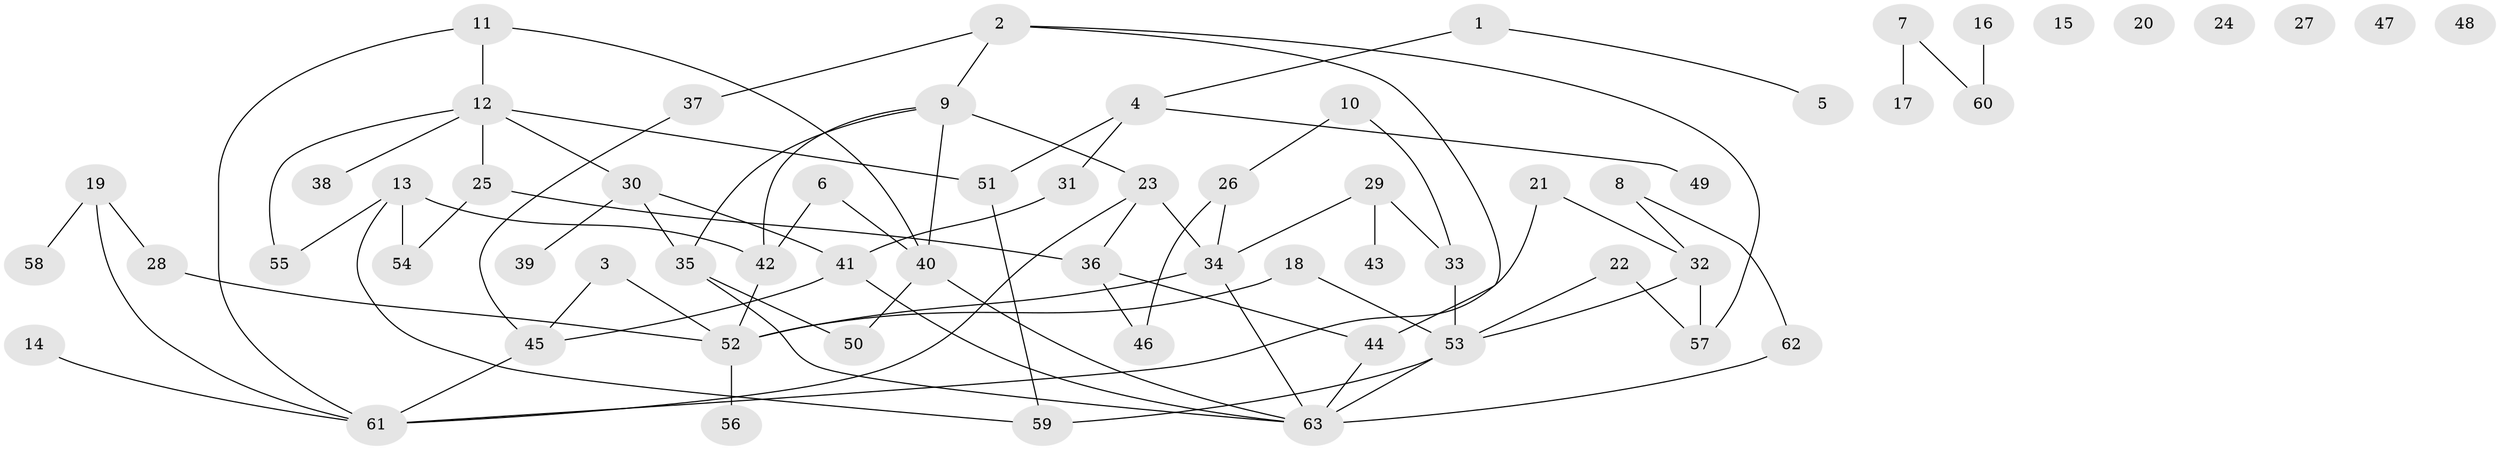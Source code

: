 // Generated by graph-tools (version 1.1) at 2025/40/03/09/25 04:40:51]
// undirected, 63 vertices, 83 edges
graph export_dot {
graph [start="1"]
  node [color=gray90,style=filled];
  1;
  2;
  3;
  4;
  5;
  6;
  7;
  8;
  9;
  10;
  11;
  12;
  13;
  14;
  15;
  16;
  17;
  18;
  19;
  20;
  21;
  22;
  23;
  24;
  25;
  26;
  27;
  28;
  29;
  30;
  31;
  32;
  33;
  34;
  35;
  36;
  37;
  38;
  39;
  40;
  41;
  42;
  43;
  44;
  45;
  46;
  47;
  48;
  49;
  50;
  51;
  52;
  53;
  54;
  55;
  56;
  57;
  58;
  59;
  60;
  61;
  62;
  63;
  1 -- 4;
  1 -- 5;
  2 -- 9;
  2 -- 37;
  2 -- 44;
  2 -- 57;
  3 -- 45;
  3 -- 52;
  4 -- 31;
  4 -- 49;
  4 -- 51;
  6 -- 40;
  6 -- 42;
  7 -- 17;
  7 -- 60;
  8 -- 32;
  8 -- 62;
  9 -- 23;
  9 -- 35;
  9 -- 40;
  9 -- 42;
  10 -- 26;
  10 -- 33;
  11 -- 12;
  11 -- 40;
  11 -- 61;
  12 -- 25;
  12 -- 30;
  12 -- 38;
  12 -- 51;
  12 -- 55;
  13 -- 42;
  13 -- 54;
  13 -- 55;
  13 -- 59;
  14 -- 61;
  16 -- 60;
  18 -- 52;
  18 -- 53;
  19 -- 28;
  19 -- 58;
  19 -- 61;
  21 -- 32;
  21 -- 61;
  22 -- 53;
  22 -- 57;
  23 -- 34;
  23 -- 36;
  23 -- 61;
  25 -- 36;
  25 -- 54;
  26 -- 34;
  26 -- 46;
  28 -- 52;
  29 -- 33;
  29 -- 34;
  29 -- 43;
  30 -- 35;
  30 -- 39;
  30 -- 41;
  31 -- 41;
  32 -- 53;
  32 -- 57;
  33 -- 53;
  34 -- 52;
  34 -- 63;
  35 -- 50;
  35 -- 63;
  36 -- 44;
  36 -- 46;
  37 -- 45;
  40 -- 50;
  40 -- 63;
  41 -- 45;
  41 -- 63;
  42 -- 52;
  44 -- 63;
  45 -- 61;
  51 -- 59;
  52 -- 56;
  53 -- 59;
  53 -- 63;
  62 -- 63;
}
